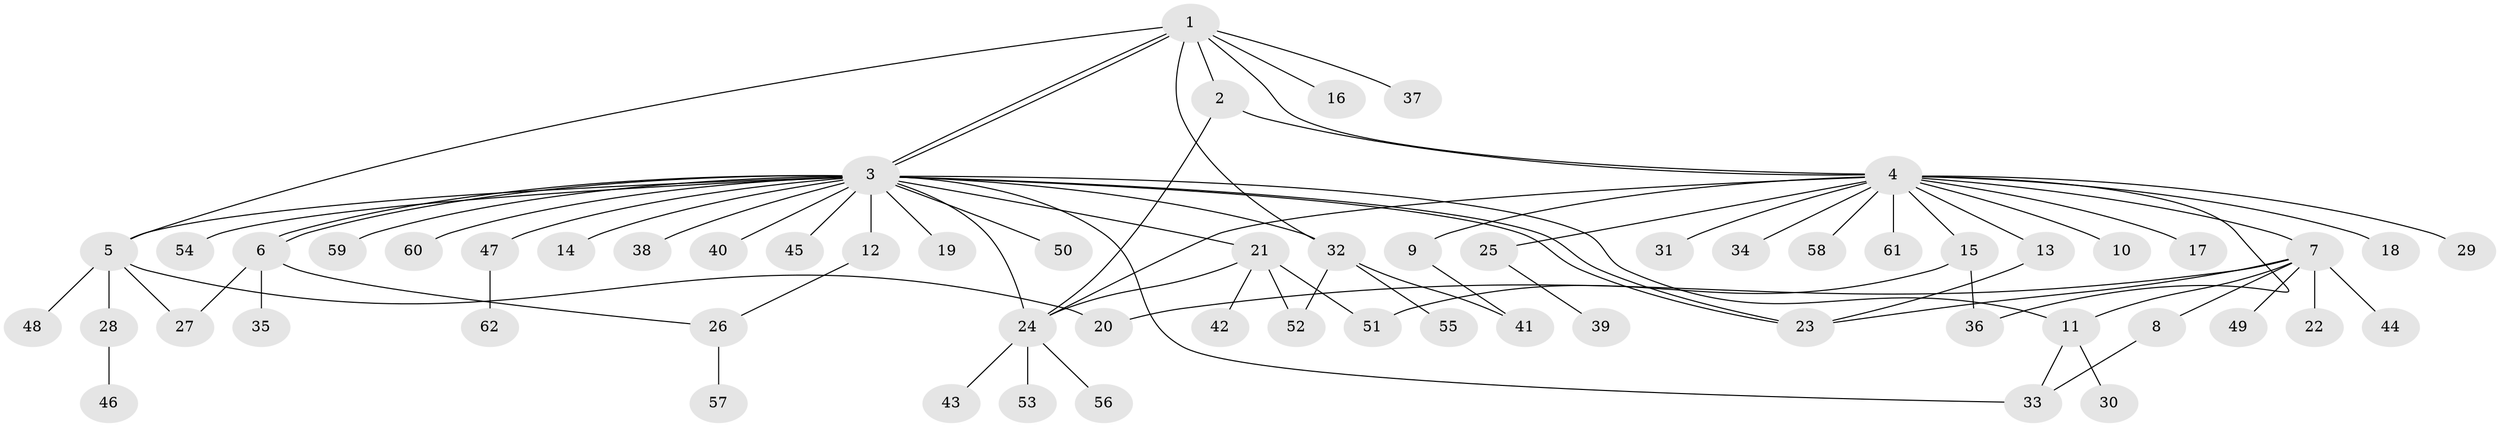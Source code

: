 // coarse degree distribution, {18: 0.041666666666666664, 2: 0.3333333333333333, 12: 0.041666666666666664, 4: 0.08333333333333333, 1: 0.4583333333333333, 3: 0.041666666666666664}
// Generated by graph-tools (version 1.1) at 2025/18/03/04/25 18:18:23]
// undirected, 62 vertices, 82 edges
graph export_dot {
graph [start="1"]
  node [color=gray90,style=filled];
  1;
  2;
  3;
  4;
  5;
  6;
  7;
  8;
  9;
  10;
  11;
  12;
  13;
  14;
  15;
  16;
  17;
  18;
  19;
  20;
  21;
  22;
  23;
  24;
  25;
  26;
  27;
  28;
  29;
  30;
  31;
  32;
  33;
  34;
  35;
  36;
  37;
  38;
  39;
  40;
  41;
  42;
  43;
  44;
  45;
  46;
  47;
  48;
  49;
  50;
  51;
  52;
  53;
  54;
  55;
  56;
  57;
  58;
  59;
  60;
  61;
  62;
  1 -- 2;
  1 -- 3;
  1 -- 3;
  1 -- 4;
  1 -- 5;
  1 -- 16;
  1 -- 32;
  1 -- 37;
  2 -- 4;
  2 -- 24;
  3 -- 5;
  3 -- 6;
  3 -- 6;
  3 -- 11;
  3 -- 12;
  3 -- 14;
  3 -- 19;
  3 -- 21;
  3 -- 23;
  3 -- 23;
  3 -- 24;
  3 -- 32;
  3 -- 33;
  3 -- 38;
  3 -- 40;
  3 -- 45;
  3 -- 47;
  3 -- 50;
  3 -- 54;
  3 -- 59;
  3 -- 60;
  4 -- 7;
  4 -- 9;
  4 -- 10;
  4 -- 13;
  4 -- 15;
  4 -- 17;
  4 -- 18;
  4 -- 24;
  4 -- 25;
  4 -- 29;
  4 -- 31;
  4 -- 34;
  4 -- 36;
  4 -- 58;
  4 -- 61;
  5 -- 20;
  5 -- 27;
  5 -- 28;
  5 -- 48;
  6 -- 26;
  6 -- 27;
  6 -- 35;
  7 -- 8;
  7 -- 11;
  7 -- 20;
  7 -- 22;
  7 -- 23;
  7 -- 44;
  7 -- 49;
  8 -- 33;
  9 -- 41;
  11 -- 30;
  11 -- 33;
  12 -- 26;
  13 -- 23;
  15 -- 36;
  15 -- 51;
  21 -- 24;
  21 -- 42;
  21 -- 51;
  21 -- 52;
  24 -- 43;
  24 -- 53;
  24 -- 56;
  25 -- 39;
  26 -- 57;
  28 -- 46;
  32 -- 41;
  32 -- 52;
  32 -- 55;
  47 -- 62;
}
